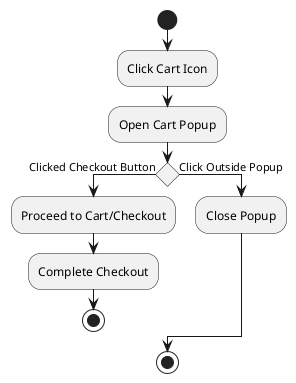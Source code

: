 @startuml US-05 Display Cart Popup - Activity
start
:Click Cart Icon;
:Open Cart Popup;

if () then (Clicked Checkout Button)
  :Proceed to Cart/Checkout;
  :Complete Checkout;
  stop
else (Click Outside Popup)
    :Close Popup;
endif
stop
@enduml